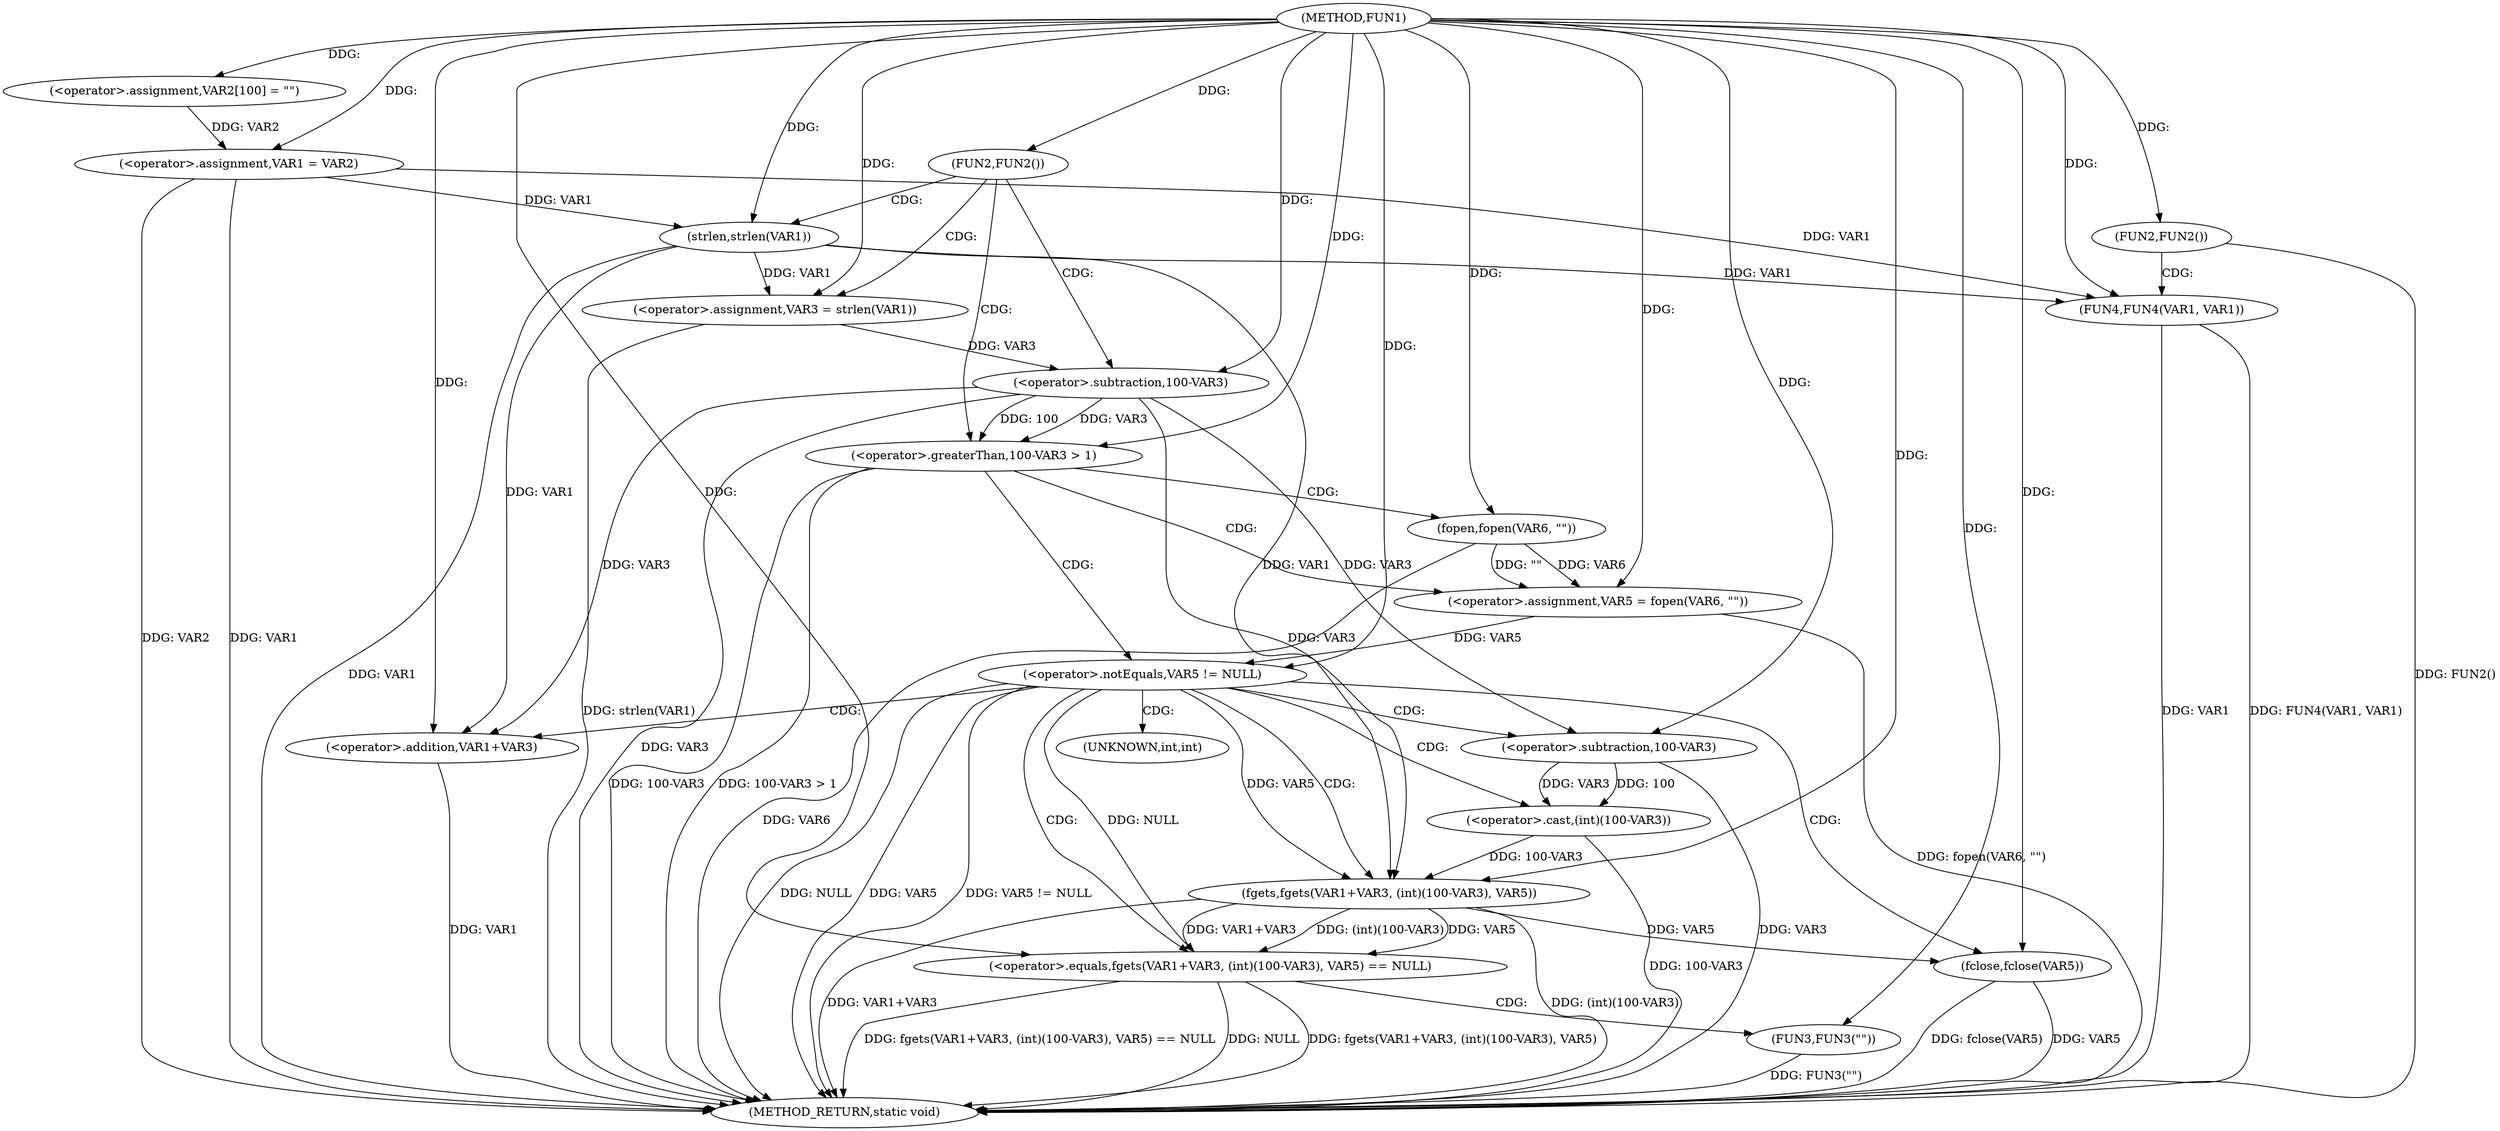 digraph FUN1 {  
"1000100" [label = "(METHOD,FUN1)" ]
"1000161" [label = "(METHOD_RETURN,static void)" ]
"1000104" [label = "(<operator>.assignment,VAR2[100] = \"\")" ]
"1000107" [label = "(<operator>.assignment,VAR1 = VAR2)" ]
"1000111" [label = "(FUN2,FUN2())" ]
"1000115" [label = "(<operator>.assignment,VAR3 = strlen(VAR1))" ]
"1000117" [label = "(strlen,strlen(VAR1))" ]
"1000121" [label = "(<operator>.greaterThan,100-VAR3 > 1)" ]
"1000122" [label = "(<operator>.subtraction,100-VAR3)" ]
"1000127" [label = "(<operator>.assignment,VAR5 = fopen(VAR6, \"\"))" ]
"1000129" [label = "(fopen,fopen(VAR6, \"\"))" ]
"1000133" [label = "(<operator>.notEquals,VAR5 != NULL)" ]
"1000138" [label = "(<operator>.equals,fgets(VAR1+VAR3, (int)(100-VAR3), VAR5) == NULL)" ]
"1000139" [label = "(fgets,fgets(VAR1+VAR3, (int)(100-VAR3), VAR5))" ]
"1000140" [label = "(<operator>.addition,VAR1+VAR3)" ]
"1000143" [label = "(<operator>.cast,(int)(100-VAR3))" ]
"1000145" [label = "(<operator>.subtraction,100-VAR3)" ]
"1000151" [label = "(FUN3,FUN3(\"\"))" ]
"1000153" [label = "(fclose,fclose(VAR5))" ]
"1000156" [label = "(FUN2,FUN2())" ]
"1000158" [label = "(FUN4,FUN4(VAR1, VAR1))" ]
"1000144" [label = "(UNKNOWN,int,int)" ]
  "1000129" -> "1000161"  [ label = "DDG: VAR6"] 
  "1000107" -> "1000161"  [ label = "DDG: VAR1"] 
  "1000158" -> "1000161"  [ label = "DDG: VAR1"] 
  "1000139" -> "1000161"  [ label = "DDG: VAR1+VAR3"] 
  "1000138" -> "1000161"  [ label = "DDG: NULL"] 
  "1000117" -> "1000161"  [ label = "DDG: VAR1"] 
  "1000133" -> "1000161"  [ label = "DDG: VAR5 != NULL"] 
  "1000153" -> "1000161"  [ label = "DDG: VAR5"] 
  "1000133" -> "1000161"  [ label = "DDG: NULL"] 
  "1000145" -> "1000161"  [ label = "DDG: VAR3"] 
  "1000107" -> "1000161"  [ label = "DDG: VAR2"] 
  "1000122" -> "1000161"  [ label = "DDG: VAR3"] 
  "1000115" -> "1000161"  [ label = "DDG: strlen(VAR1)"] 
  "1000151" -> "1000161"  [ label = "DDG: FUN3(\"\")"] 
  "1000140" -> "1000161"  [ label = "DDG: VAR1"] 
  "1000138" -> "1000161"  [ label = "DDG: fgets(VAR1+VAR3, (int)(100-VAR3), VAR5)"] 
  "1000127" -> "1000161"  [ label = "DDG: fopen(VAR6, \"\")"] 
  "1000158" -> "1000161"  [ label = "DDG: FUN4(VAR1, VAR1)"] 
  "1000133" -> "1000161"  [ label = "DDG: VAR5"] 
  "1000121" -> "1000161"  [ label = "DDG: 100-VAR3 > 1"] 
  "1000153" -> "1000161"  [ label = "DDG: fclose(VAR5)"] 
  "1000139" -> "1000161"  [ label = "DDG: (int)(100-VAR3)"] 
  "1000121" -> "1000161"  [ label = "DDG: 100-VAR3"] 
  "1000143" -> "1000161"  [ label = "DDG: 100-VAR3"] 
  "1000156" -> "1000161"  [ label = "DDG: FUN2()"] 
  "1000138" -> "1000161"  [ label = "DDG: fgets(VAR1+VAR3, (int)(100-VAR3), VAR5) == NULL"] 
  "1000100" -> "1000104"  [ label = "DDG: "] 
  "1000104" -> "1000107"  [ label = "DDG: VAR2"] 
  "1000100" -> "1000107"  [ label = "DDG: "] 
  "1000100" -> "1000111"  [ label = "DDG: "] 
  "1000117" -> "1000115"  [ label = "DDG: VAR1"] 
  "1000100" -> "1000115"  [ label = "DDG: "] 
  "1000107" -> "1000117"  [ label = "DDG: VAR1"] 
  "1000100" -> "1000117"  [ label = "DDG: "] 
  "1000122" -> "1000121"  [ label = "DDG: 100"] 
  "1000122" -> "1000121"  [ label = "DDG: VAR3"] 
  "1000100" -> "1000122"  [ label = "DDG: "] 
  "1000115" -> "1000122"  [ label = "DDG: VAR3"] 
  "1000100" -> "1000121"  [ label = "DDG: "] 
  "1000129" -> "1000127"  [ label = "DDG: VAR6"] 
  "1000129" -> "1000127"  [ label = "DDG: \"\""] 
  "1000100" -> "1000127"  [ label = "DDG: "] 
  "1000100" -> "1000129"  [ label = "DDG: "] 
  "1000127" -> "1000133"  [ label = "DDG: VAR5"] 
  "1000100" -> "1000133"  [ label = "DDG: "] 
  "1000139" -> "1000138"  [ label = "DDG: VAR1+VAR3"] 
  "1000139" -> "1000138"  [ label = "DDG: (int)(100-VAR3)"] 
  "1000139" -> "1000138"  [ label = "DDG: VAR5"] 
  "1000117" -> "1000139"  [ label = "DDG: VAR1"] 
  "1000100" -> "1000139"  [ label = "DDG: "] 
  "1000122" -> "1000139"  [ label = "DDG: VAR3"] 
  "1000117" -> "1000140"  [ label = "DDG: VAR1"] 
  "1000100" -> "1000140"  [ label = "DDG: "] 
  "1000122" -> "1000140"  [ label = "DDG: VAR3"] 
  "1000143" -> "1000139"  [ label = "DDG: 100-VAR3"] 
  "1000145" -> "1000143"  [ label = "DDG: 100"] 
  "1000145" -> "1000143"  [ label = "DDG: VAR3"] 
  "1000100" -> "1000145"  [ label = "DDG: "] 
  "1000122" -> "1000145"  [ label = "DDG: VAR3"] 
  "1000133" -> "1000139"  [ label = "DDG: VAR5"] 
  "1000133" -> "1000138"  [ label = "DDG: NULL"] 
  "1000100" -> "1000138"  [ label = "DDG: "] 
  "1000100" -> "1000151"  [ label = "DDG: "] 
  "1000139" -> "1000153"  [ label = "DDG: VAR5"] 
  "1000100" -> "1000153"  [ label = "DDG: "] 
  "1000100" -> "1000156"  [ label = "DDG: "] 
  "1000107" -> "1000158"  [ label = "DDG: VAR1"] 
  "1000117" -> "1000158"  [ label = "DDG: VAR1"] 
  "1000100" -> "1000158"  [ label = "DDG: "] 
  "1000111" -> "1000121"  [ label = "CDG: "] 
  "1000111" -> "1000117"  [ label = "CDG: "] 
  "1000111" -> "1000115"  [ label = "CDG: "] 
  "1000111" -> "1000122"  [ label = "CDG: "] 
  "1000121" -> "1000127"  [ label = "CDG: "] 
  "1000121" -> "1000129"  [ label = "CDG: "] 
  "1000121" -> "1000133"  [ label = "CDG: "] 
  "1000133" -> "1000153"  [ label = "CDG: "] 
  "1000133" -> "1000143"  [ label = "CDG: "] 
  "1000133" -> "1000145"  [ label = "CDG: "] 
  "1000133" -> "1000139"  [ label = "CDG: "] 
  "1000133" -> "1000144"  [ label = "CDG: "] 
  "1000133" -> "1000140"  [ label = "CDG: "] 
  "1000133" -> "1000138"  [ label = "CDG: "] 
  "1000138" -> "1000151"  [ label = "CDG: "] 
  "1000156" -> "1000158"  [ label = "CDG: "] 
}
